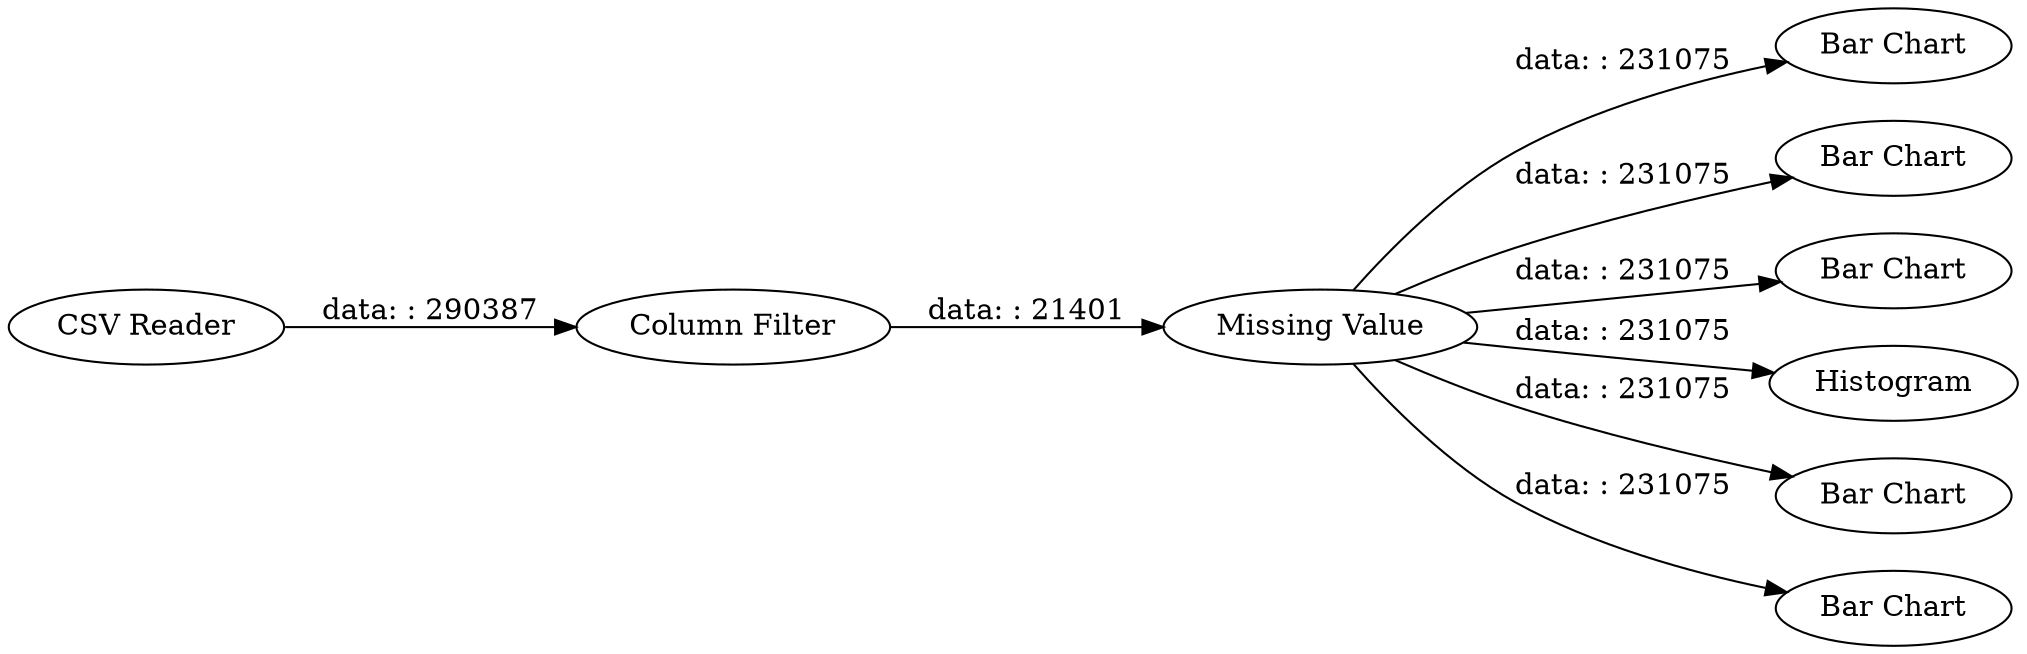 digraph {
	"-2058299420124020082_4" [label="Bar Chart"]
	"-2058299420124020082_5" [label="Bar Chart"]
	"-2058299420124020082_3" [label="Missing Value"]
	"-2058299420124020082_1" [label="CSV Reader"]
	"-2058299420124020082_6" [label="Bar Chart"]
	"-2058299420124020082_8" [label=Histogram]
	"-2058299420124020082_7" [label="Bar Chart"]
	"-2058299420124020082_9" [label="Bar Chart"]
	"-2058299420124020082_2" [label="Column Filter"]
	"-2058299420124020082_3" -> "-2058299420124020082_6" [label="data: : 231075"]
	"-2058299420124020082_2" -> "-2058299420124020082_3" [label="data: : 21401"]
	"-2058299420124020082_3" -> "-2058299420124020082_7" [label="data: : 231075"]
	"-2058299420124020082_3" -> "-2058299420124020082_5" [label="data: : 231075"]
	"-2058299420124020082_3" -> "-2058299420124020082_9" [label="data: : 231075"]
	"-2058299420124020082_3" -> "-2058299420124020082_4" [label="data: : 231075"]
	"-2058299420124020082_1" -> "-2058299420124020082_2" [label="data: : 290387"]
	"-2058299420124020082_3" -> "-2058299420124020082_8" [label="data: : 231075"]
	rankdir=LR
}
